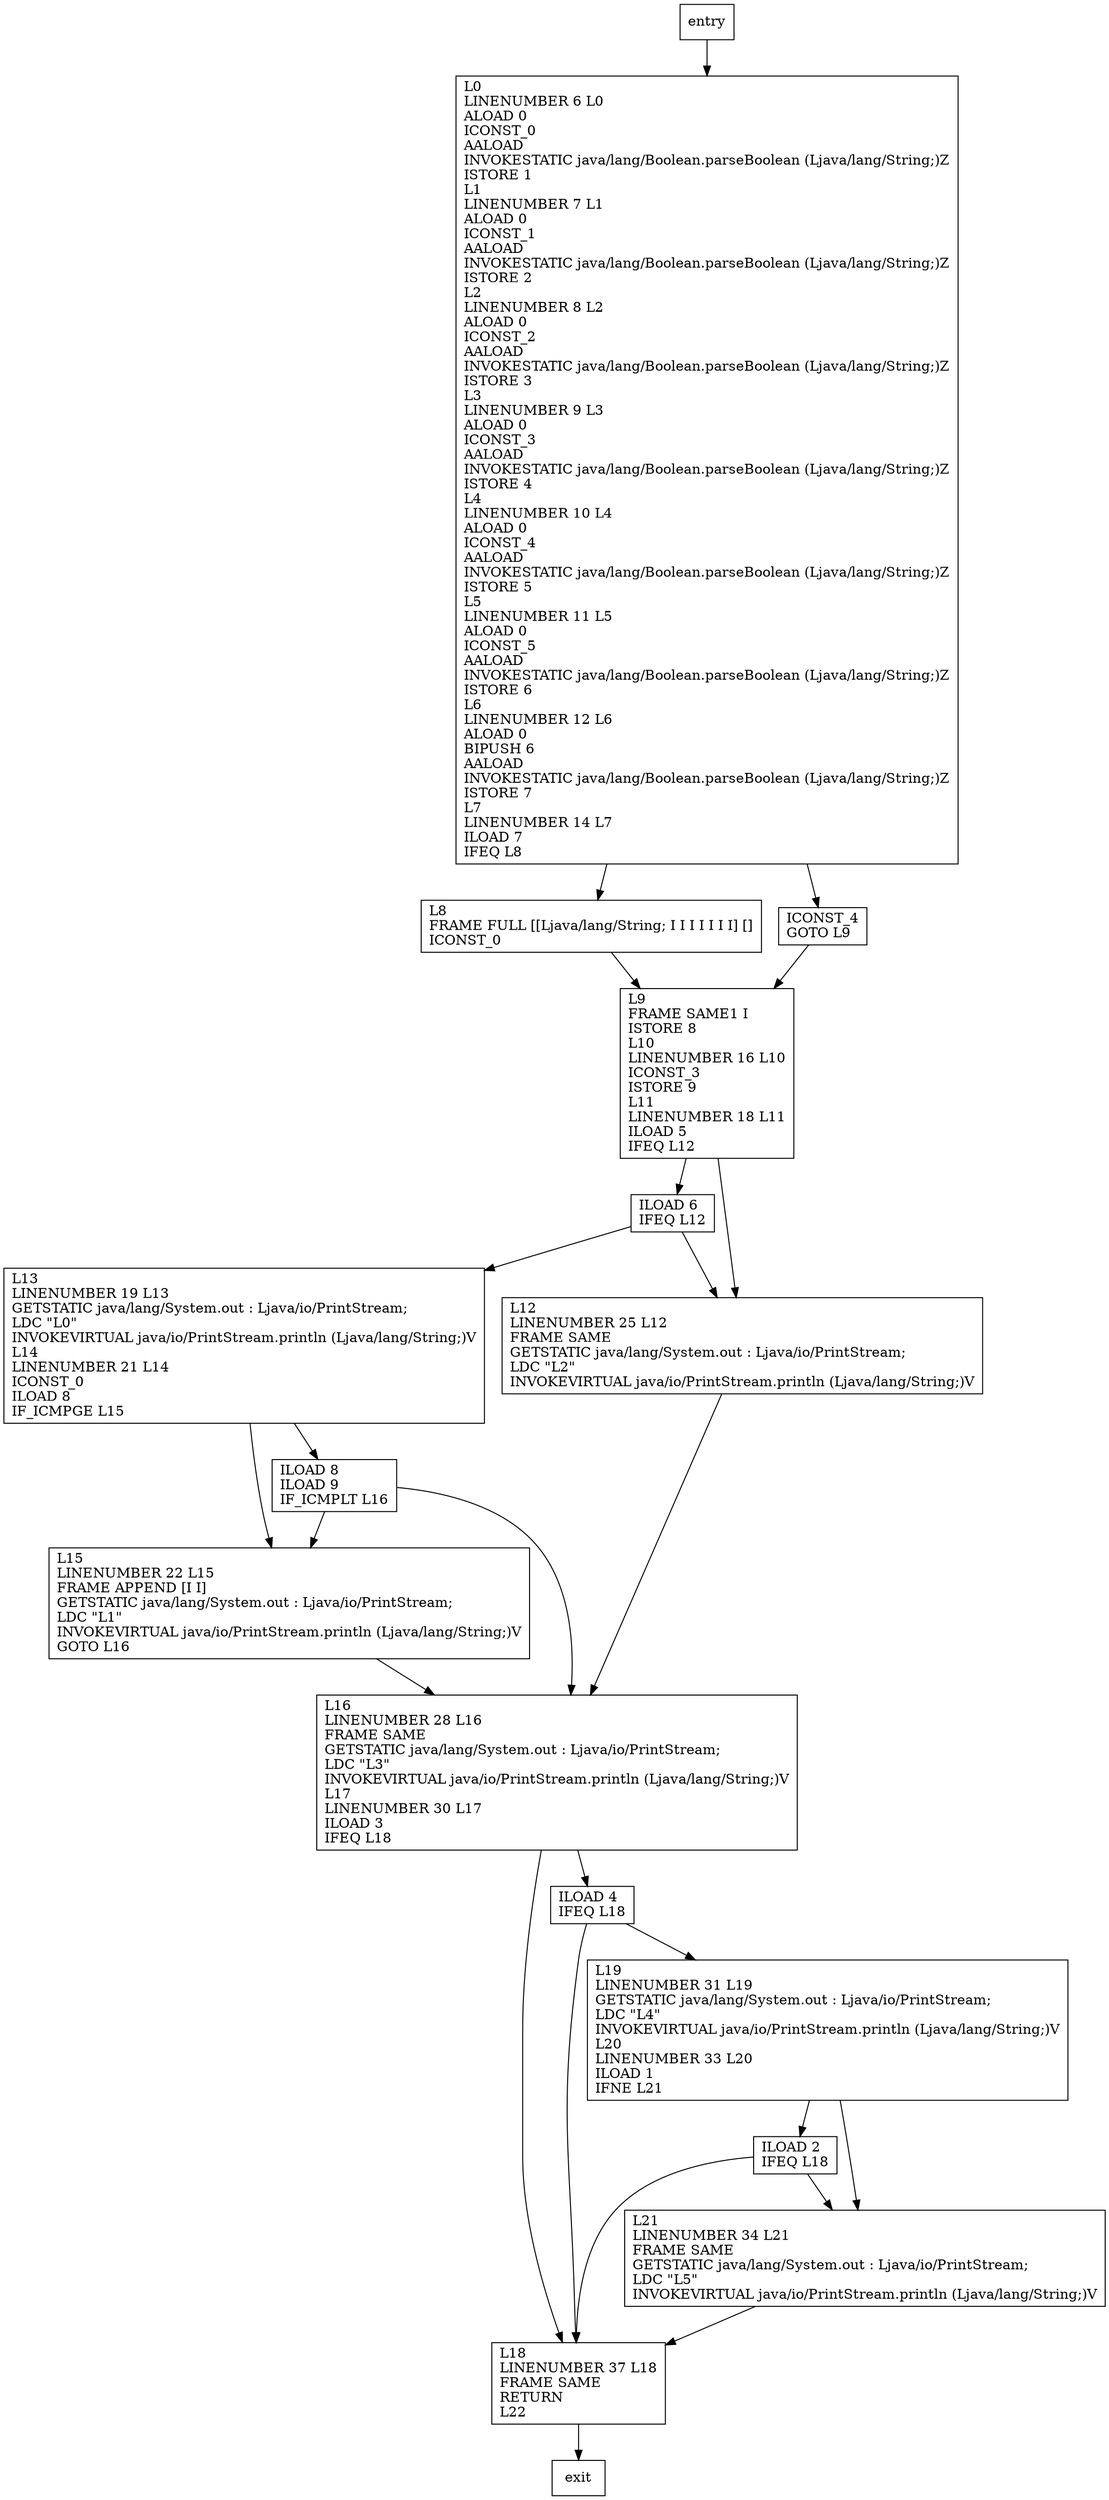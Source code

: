 digraph main {
node [shape=record];
793588415 [label="L15\lLINENUMBER 22 L15\lFRAME APPEND [I I]\lGETSTATIC java/lang/System.out : Ljava/io/PrintStream;\lLDC \"L1\"\lINVOKEVIRTUAL java/io/PrintStream.println (Ljava/lang/String;)V\lGOTO L16\l"];
2001568374 [label="L16\lLINENUMBER 28 L16\lFRAME SAME\lGETSTATIC java/lang/System.out : Ljava/io/PrintStream;\lLDC \"L3\"\lINVOKEVIRTUAL java/io/PrintStream.println (Ljava/lang/String;)V\lL17\lLINENUMBER 30 L17\lILOAD 3\lIFEQ L18\l"];
1262092760 [label="L13\lLINENUMBER 19 L13\lGETSTATIC java/lang/System.out : Ljava/io/PrintStream;\lLDC \"L0\"\lINVOKEVIRTUAL java/io/PrintStream.println (Ljava/lang/String;)V\lL14\lLINENUMBER 21 L14\lICONST_0\lILOAD 8\lIF_ICMPGE L15\l"];
2002903874 [label="L0\lLINENUMBER 6 L0\lALOAD 0\lICONST_0\lAALOAD\lINVOKESTATIC java/lang/Boolean.parseBoolean (Ljava/lang/String;)Z\lISTORE 1\lL1\lLINENUMBER 7 L1\lALOAD 0\lICONST_1\lAALOAD\lINVOKESTATIC java/lang/Boolean.parseBoolean (Ljava/lang/String;)Z\lISTORE 2\lL2\lLINENUMBER 8 L2\lALOAD 0\lICONST_2\lAALOAD\lINVOKESTATIC java/lang/Boolean.parseBoolean (Ljava/lang/String;)Z\lISTORE 3\lL3\lLINENUMBER 9 L3\lALOAD 0\lICONST_3\lAALOAD\lINVOKESTATIC java/lang/Boolean.parseBoolean (Ljava/lang/String;)Z\lISTORE 4\lL4\lLINENUMBER 10 L4\lALOAD 0\lICONST_4\lAALOAD\lINVOKESTATIC java/lang/Boolean.parseBoolean (Ljava/lang/String;)Z\lISTORE 5\lL5\lLINENUMBER 11 L5\lALOAD 0\lICONST_5\lAALOAD\lINVOKESTATIC java/lang/Boolean.parseBoolean (Ljava/lang/String;)Z\lISTORE 6\lL6\lLINENUMBER 12 L6\lALOAD 0\lBIPUSH 6\lAALOAD\lINVOKESTATIC java/lang/Boolean.parseBoolean (Ljava/lang/String;)Z\lISTORE 7\lL7\lLINENUMBER 14 L7\lILOAD 7\lIFEQ L8\l"];
1826777478 [label="L18\lLINENUMBER 37 L18\lFRAME SAME\lRETURN\lL22\l"];
1320791629 [label="L8\lFRAME FULL [[Ljava/lang/String; I I I I I I I] []\lICONST_0\l"];
1428223605 [label="L9\lFRAME SAME1 I\lISTORE 8\lL10\lLINENUMBER 16 L10\lICONST_3\lISTORE 9\lL11\lLINENUMBER 18 L11\lILOAD 5\lIFEQ L12\l"];
1223820621 [label="ILOAD 6\lIFEQ L12\l"];
737335019 [label="ILOAD 4\lIFEQ L18\l"];
1835848160 [label="L19\lLINENUMBER 31 L19\lGETSTATIC java/lang/System.out : Ljava/io/PrintStream;\lLDC \"L4\"\lINVOKEVIRTUAL java/io/PrintStream.println (Ljava/lang/String;)V\lL20\lLINENUMBER 33 L20\lILOAD 1\lIFNE L21\l"];
435930516 [label="ILOAD 8\lILOAD 9\lIF_ICMPLT L16\l"];
757298272 [label="L12\lLINENUMBER 25 L12\lFRAME SAME\lGETSTATIC java/lang/System.out : Ljava/io/PrintStream;\lLDC \"L2\"\lINVOKEVIRTUAL java/io/PrintStream.println (Ljava/lang/String;)V\l"];
1990828041 [label="ILOAD 2\lIFEQ L18\l"];
1375111241 [label="ICONST_4\lGOTO L9\l"];
158882051 [label="L21\lLINENUMBER 34 L21\lFRAME SAME\lGETSTATIC java/lang/System.out : Ljava/io/PrintStream;\lLDC \"L5\"\lINVOKEVIRTUAL java/io/PrintStream.println (Ljava/lang/String;)V\l"];
entry;
exit;
793588415 -> 2001568374;
2001568374 -> 1826777478;
2001568374 -> 737335019;
1262092760 -> 793588415;
1262092760 -> 435930516;
2002903874 -> 1320791629;
2002903874 -> 1375111241;
1826777478 -> exit;
1320791629 -> 1428223605;
1428223605 -> 1223820621;
1428223605 -> 757298272;
1223820621 -> 1262092760;
1223820621 -> 757298272;
737335019 -> 1826777478;
737335019 -> 1835848160;
1835848160 -> 1990828041;
1835848160 -> 158882051;
435930516 -> 793588415;
435930516 -> 2001568374;
757298272 -> 2001568374;
1990828041 -> 1826777478;
1990828041 -> 158882051;
entry -> 2002903874;
1375111241 -> 1428223605;
158882051 -> 1826777478;
}
